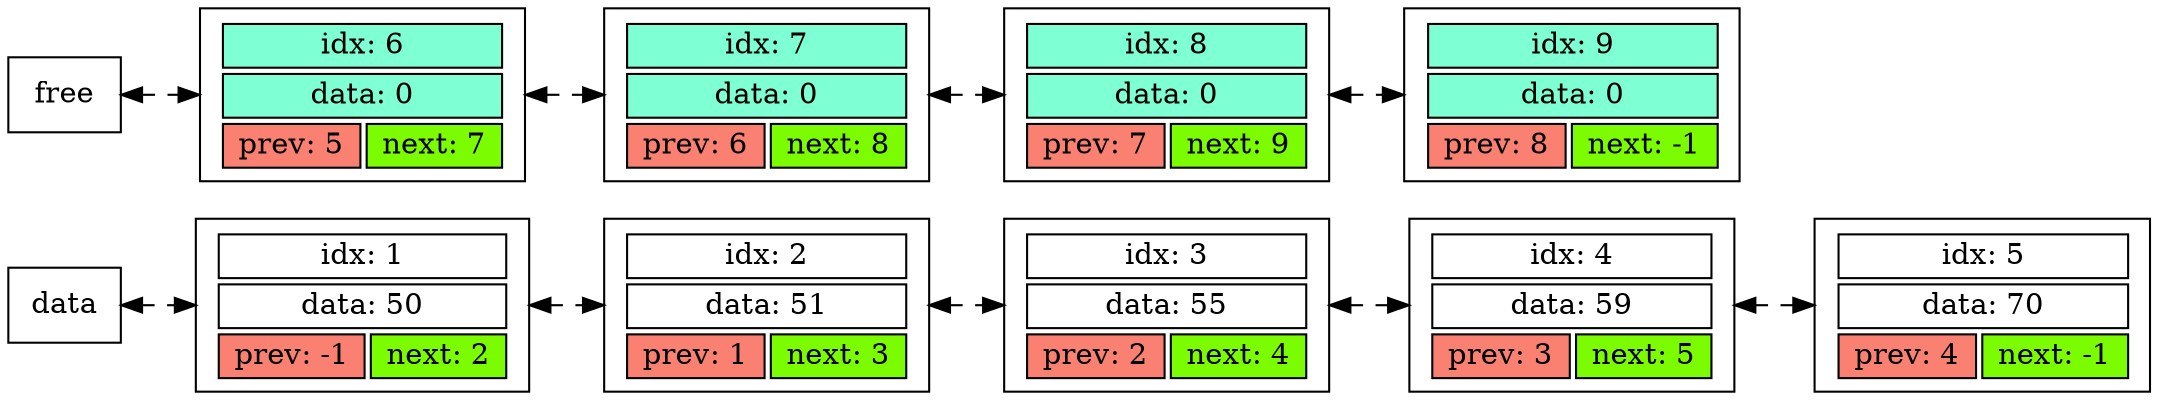 digraph {
node [shape="box"]
edge [style="dashed" dir="both"]
dirtype = "both"
rankdir="LR"
	elem_1 [label=<<TABLE BORDER="0" CELLBORDER="1" CELLSPACING="3">
		<TR><TD COLSPAN="2" BGCOLOR="white"> idx: 1 </TD></TR>
		<TR><TD COLSPAN="2" BGCOLOR="white"> data: 50 </TD></TR>
		<TR><TD BGCOLOR="salmon" PORT="prev"> prev: -1 </TD>
		<TD BGCOLOR="lawngreen" PORT="next"> next: 2 </TD></TR>
	</TABLE>>]
	elem_2 [label=<<TABLE BORDER="0" CELLBORDER="1" CELLSPACING="3">
		<TR><TD COLSPAN="2" BGCOLOR="white"> idx: 2 </TD></TR>
		<TR><TD COLSPAN="2" BGCOLOR="white"> data: 51 </TD></TR>
		<TR><TD BGCOLOR="salmon" PORT="prev"> prev: 1 </TD>
		<TD BGCOLOR="lawngreen" PORT="next"> next: 3 </TD></TR>
	</TABLE>>]
	elem_3 [label=<<TABLE BORDER="0" CELLBORDER="1" CELLSPACING="3">
		<TR><TD COLSPAN="2" BGCOLOR="white"> idx: 3 </TD></TR>
		<TR><TD COLSPAN="2" BGCOLOR="white"> data: 55 </TD></TR>
		<TR><TD BGCOLOR="salmon" PORT="prev"> prev: 2 </TD>
		<TD BGCOLOR="lawngreen" PORT="next"> next: 4 </TD></TR>
	</TABLE>>]
	elem_4 [label=<<TABLE BORDER="0" CELLBORDER="1" CELLSPACING="3">
		<TR><TD COLSPAN="2" BGCOLOR="white"> idx: 4 </TD></TR>
		<TR><TD COLSPAN="2" BGCOLOR="white"> data: 59 </TD></TR>
		<TR><TD BGCOLOR="salmon" PORT="prev"> prev: 3 </TD>
		<TD BGCOLOR="lawngreen" PORT="next"> next: 5 </TD></TR>
	</TABLE>>]
	elem_5 [label=<<TABLE BORDER="0" CELLBORDER="1" CELLSPACING="3">
		<TR><TD COLSPAN="2" BGCOLOR="white"> idx: 5 </TD></TR>
		<TR><TD COLSPAN="2" BGCOLOR="white"> data: 70 </TD></TR>
		<TR><TD BGCOLOR="salmon" PORT="prev"> prev: 4 </TD>
		<TD BGCOLOR="lawngreen" PORT="next"> next: -1 </TD></TR>
	</TABLE>>]
"data" -> elem_1
elem_1 -> elem_2
elem_2 -> elem_3
elem_3 -> elem_4
elem_4 -> elem_5
	elem_free_6 [label=<<TABLE BORDER="0" CELLBORDER="1" CELLSPACING="3">
		<TR><TD COLSPAN="2" BGCOLOR="aquamarine"> idx: 6 </TD></TR>
		<TR><TD COLSPAN="2" BGCOLOR="aquamarine"> data: 0 </TD></TR>
		<TR><TD BGCOLOR="salmon" PORT="prev"> prev: 5 </TD>
		<TD BGCOLOR="lawngreen" PORT="next"> next: 7 </TD></TR>
	</TABLE>>]
	elem_free_7 [label=<<TABLE BORDER="0" CELLBORDER="1" CELLSPACING="3">
		<TR><TD COLSPAN="2" BGCOLOR="aquamarine"> idx: 7 </TD></TR>
		<TR><TD COLSPAN="2" BGCOLOR="aquamarine"> data: 0 </TD></TR>
		<TR><TD BGCOLOR="salmon" PORT="prev"> prev: 6 </TD>
		<TD BGCOLOR="lawngreen" PORT="next"> next: 8 </TD></TR>
	</TABLE>>]
	elem_free_8 [label=<<TABLE BORDER="0" CELLBORDER="1" CELLSPACING="3">
		<TR><TD COLSPAN="2" BGCOLOR="aquamarine"> idx: 8 </TD></TR>
		<TR><TD COLSPAN="2" BGCOLOR="aquamarine"> data: 0 </TD></TR>
		<TR><TD BGCOLOR="salmon" PORT="prev"> prev: 7 </TD>
		<TD BGCOLOR="lawngreen" PORT="next"> next: 9 </TD></TR>
	</TABLE>>]
	elem_free_9 [label=<<TABLE BORDER="0" CELLBORDER="1" CELLSPACING="3">
		<TR><TD COLSPAN="2" BGCOLOR="aquamarine"> idx: 9 </TD></TR>
		<TR><TD COLSPAN="2" BGCOLOR="aquamarine"> data: 0 </TD></TR>
		<TR><TD BGCOLOR="salmon" PORT="prev"> prev: 8 </TD>
		<TD BGCOLOR="lawngreen" PORT="next"> next: -1 </TD></TR>
	</TABLE>>]
"free" -> elem_free_6
elem_free_6 -> elem_free_7
elem_free_7 -> elem_free_8
elem_free_8 -> elem_free_9
}

